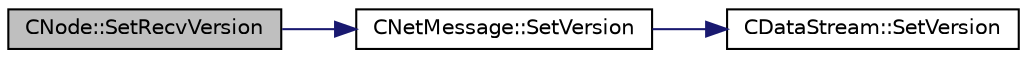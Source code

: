 digraph "CNode::SetRecvVersion"
{
  edge [fontname="Helvetica",fontsize="10",labelfontname="Helvetica",labelfontsize="10"];
  node [fontname="Helvetica",fontsize="10",shape=record];
  rankdir="LR";
  Node250 [label="CNode::SetRecvVersion",height=0.2,width=0.4,color="black", fillcolor="grey75", style="filled", fontcolor="black"];
  Node250 -> Node251 [color="midnightblue",fontsize="10",style="solid",fontname="Helvetica"];
  Node251 [label="CNetMessage::SetVersion",height=0.2,width=0.4,color="black", fillcolor="white", style="filled",URL="$d7/d97/class_c_net_message.html#a63b9f2351d5e92126cacacd51d9e16b6"];
  Node251 -> Node252 [color="midnightblue",fontsize="10",style="solid",fontname="Helvetica"];
  Node252 [label="CDataStream::SetVersion",height=0.2,width=0.4,color="black", fillcolor="white", style="filled",URL="$d5/d41/class_c_data_stream.html#a267d1315f3f9e9bcf9e7168beaa240c4"];
}
